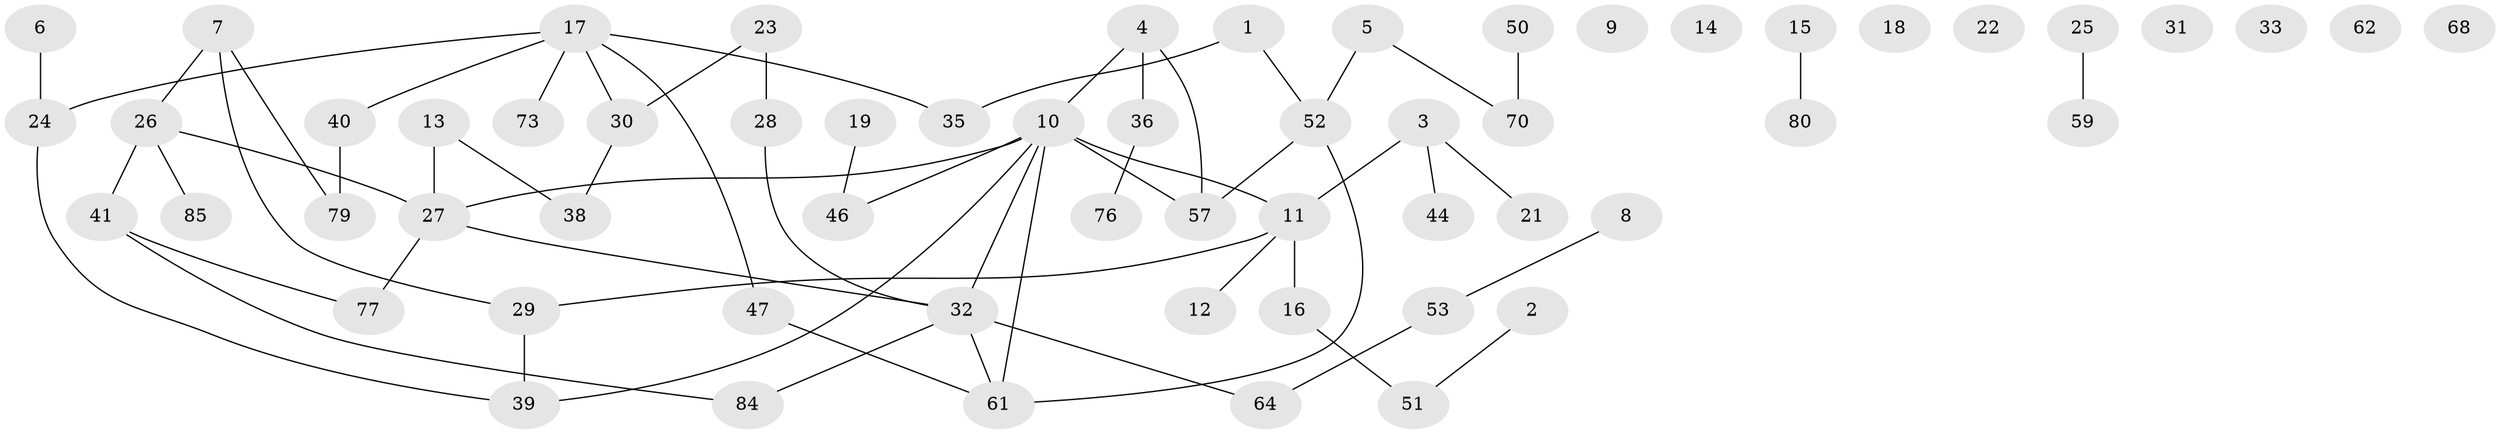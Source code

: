 // Generated by graph-tools (version 1.1) at 2025/23/03/03/25 07:23:26]
// undirected, 59 vertices, 61 edges
graph export_dot {
graph [start="1"]
  node [color=gray90,style=filled];
  1 [super="+71"];
  2 [super="+69"];
  3 [super="+20"];
  4 [super="+66"];
  5 [super="+65"];
  6;
  7 [super="+58"];
  8;
  9;
  10 [super="+34"];
  11 [super="+45"];
  12;
  13;
  14;
  15;
  16;
  17 [super="+56"];
  18 [super="+54"];
  19;
  21;
  22;
  23 [super="+49"];
  24 [super="+55"];
  25;
  26 [super="+83"];
  27 [super="+48"];
  28;
  29 [super="+37"];
  30 [super="+43"];
  31;
  32 [super="+74"];
  33;
  35 [super="+82"];
  36 [super="+81"];
  38;
  39 [super="+42"];
  40;
  41;
  44;
  46;
  47;
  50;
  51 [super="+75"];
  52 [super="+67"];
  53 [super="+78"];
  57 [super="+72"];
  59 [super="+60"];
  61 [super="+63"];
  62;
  64;
  68;
  70;
  73;
  76;
  77;
  79;
  80;
  84;
  85;
  1 -- 35;
  1 -- 52;
  2 -- 51;
  3 -- 21;
  3 -- 44;
  3 -- 11;
  4 -- 57;
  4 -- 10;
  4 -- 36;
  5 -- 52;
  5 -- 70;
  6 -- 24;
  7 -- 29;
  7 -- 79;
  7 -- 26;
  8 -- 53;
  10 -- 32 [weight=2];
  10 -- 39;
  10 -- 57;
  10 -- 61;
  10 -- 11;
  10 -- 27;
  10 -- 46;
  11 -- 29;
  11 -- 16;
  11 -- 12;
  13 -- 27;
  13 -- 38;
  15 -- 80;
  16 -- 51;
  17 -- 73;
  17 -- 35;
  17 -- 40;
  17 -- 24;
  17 -- 30;
  17 -- 47;
  19 -- 46;
  23 -- 28 [weight=2];
  23 -- 30;
  24 -- 39;
  25 -- 59;
  26 -- 27;
  26 -- 85;
  26 -- 41;
  27 -- 32;
  27 -- 77;
  28 -- 32;
  29 -- 39;
  30 -- 38;
  32 -- 64;
  32 -- 84;
  32 -- 61;
  36 -- 76;
  40 -- 79;
  41 -- 77;
  41 -- 84;
  47 -- 61;
  50 -- 70;
  52 -- 57;
  52 -- 61;
  53 -- 64;
}
